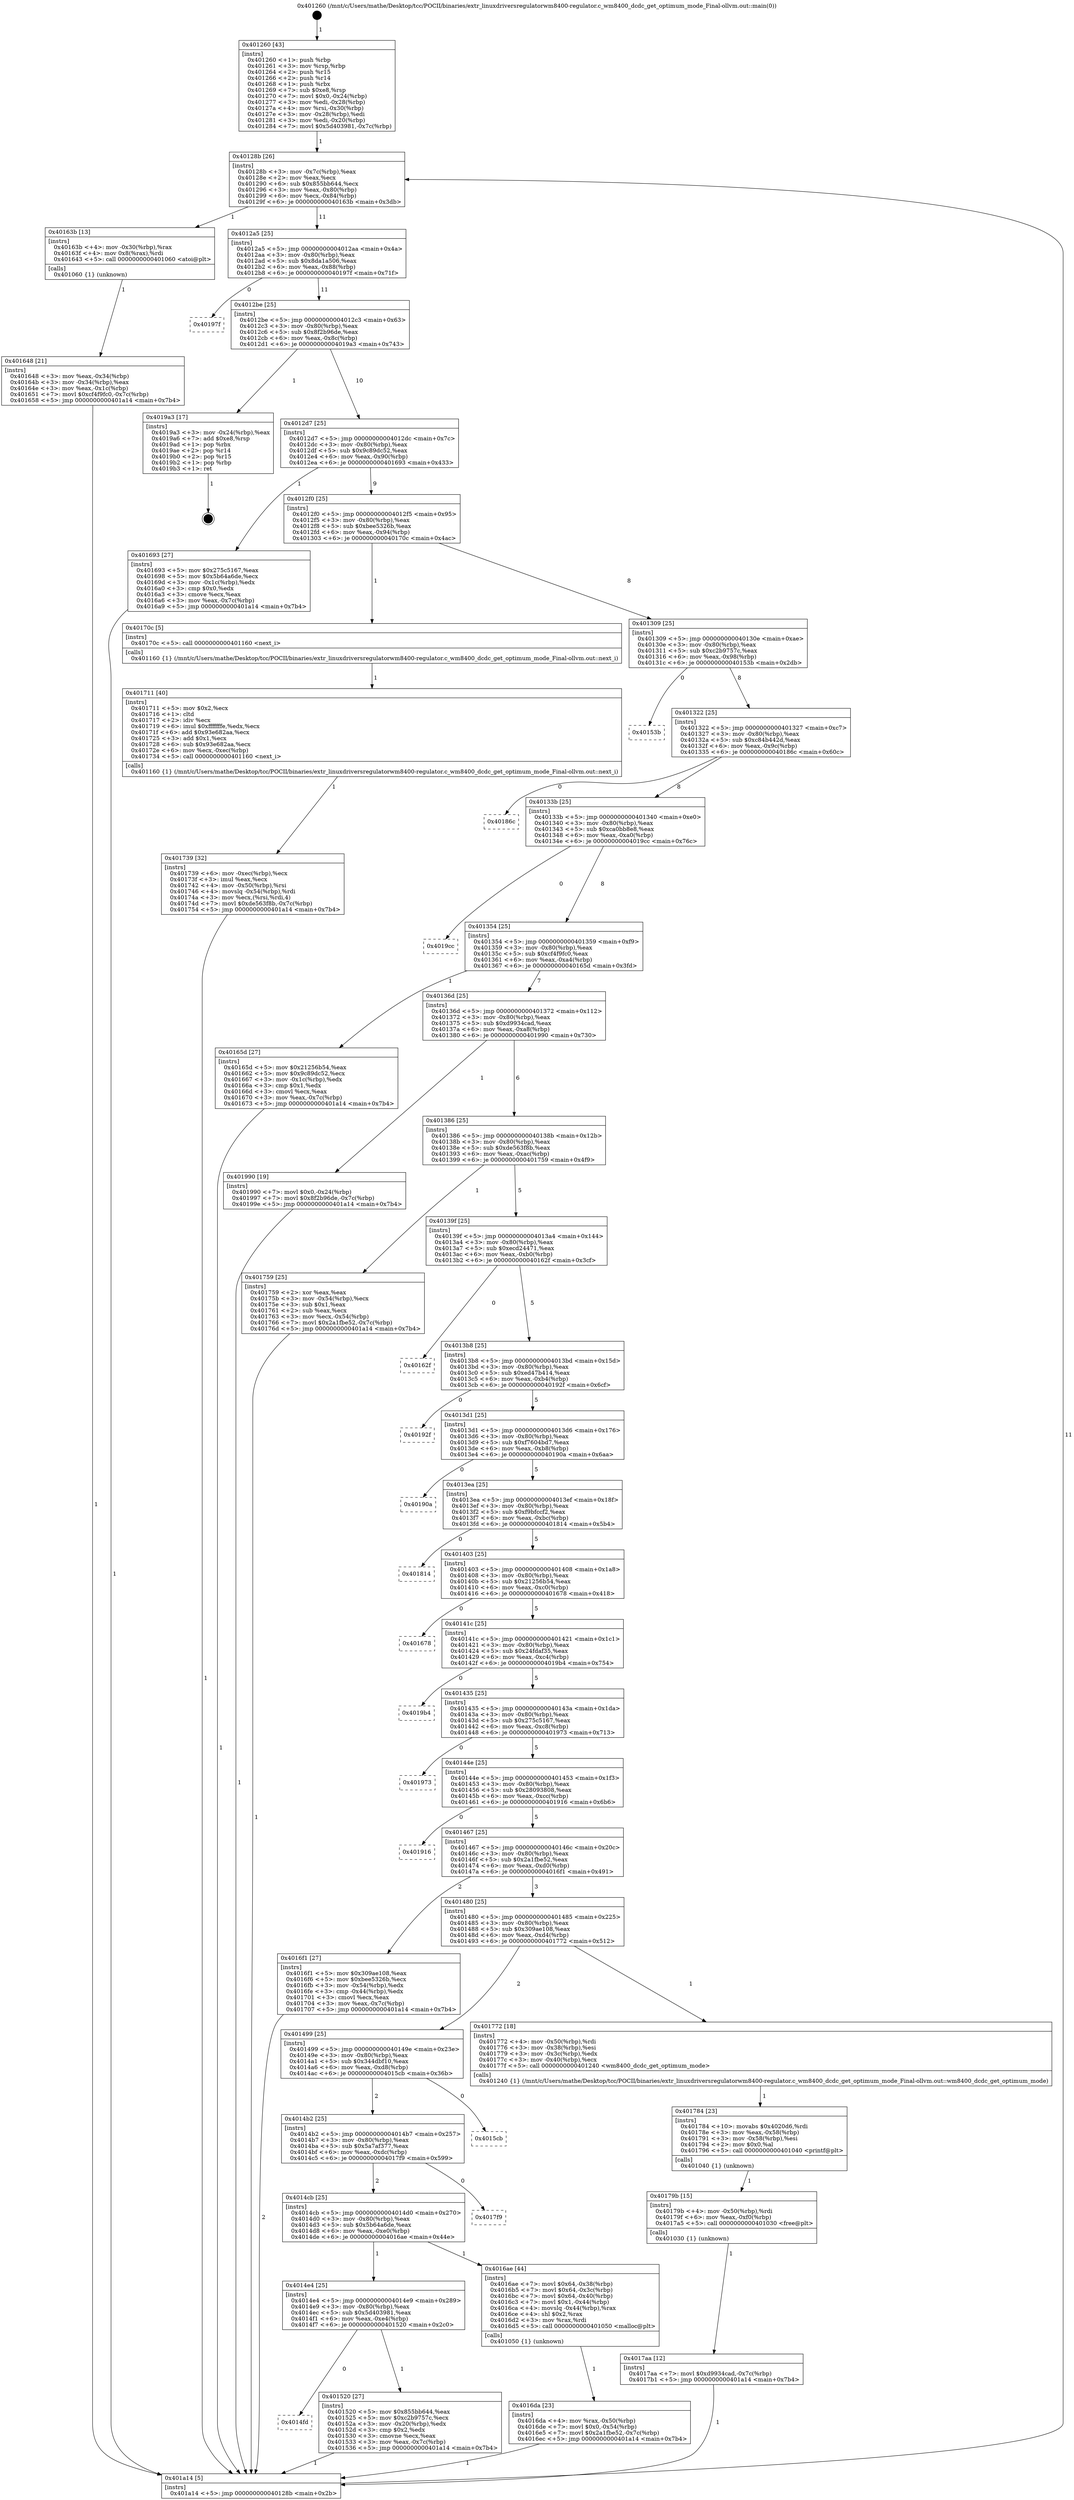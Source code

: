 digraph "0x401260" {
  label = "0x401260 (/mnt/c/Users/mathe/Desktop/tcc/POCII/binaries/extr_linuxdriversregulatorwm8400-regulator.c_wm8400_dcdc_get_optimum_mode_Final-ollvm.out::main(0))"
  labelloc = "t"
  node[shape=record]

  Entry [label="",width=0.3,height=0.3,shape=circle,fillcolor=black,style=filled]
  "0x40128b" [label="{
     0x40128b [26]\l
     | [instrs]\l
     &nbsp;&nbsp;0x40128b \<+3\>: mov -0x7c(%rbp),%eax\l
     &nbsp;&nbsp;0x40128e \<+2\>: mov %eax,%ecx\l
     &nbsp;&nbsp;0x401290 \<+6\>: sub $0x855bb644,%ecx\l
     &nbsp;&nbsp;0x401296 \<+3\>: mov %eax,-0x80(%rbp)\l
     &nbsp;&nbsp;0x401299 \<+6\>: mov %ecx,-0x84(%rbp)\l
     &nbsp;&nbsp;0x40129f \<+6\>: je 000000000040163b \<main+0x3db\>\l
  }"]
  "0x40163b" [label="{
     0x40163b [13]\l
     | [instrs]\l
     &nbsp;&nbsp;0x40163b \<+4\>: mov -0x30(%rbp),%rax\l
     &nbsp;&nbsp;0x40163f \<+4\>: mov 0x8(%rax),%rdi\l
     &nbsp;&nbsp;0x401643 \<+5\>: call 0000000000401060 \<atoi@plt\>\l
     | [calls]\l
     &nbsp;&nbsp;0x401060 \{1\} (unknown)\l
  }"]
  "0x4012a5" [label="{
     0x4012a5 [25]\l
     | [instrs]\l
     &nbsp;&nbsp;0x4012a5 \<+5\>: jmp 00000000004012aa \<main+0x4a\>\l
     &nbsp;&nbsp;0x4012aa \<+3\>: mov -0x80(%rbp),%eax\l
     &nbsp;&nbsp;0x4012ad \<+5\>: sub $0x8da1a506,%eax\l
     &nbsp;&nbsp;0x4012b2 \<+6\>: mov %eax,-0x88(%rbp)\l
     &nbsp;&nbsp;0x4012b8 \<+6\>: je 000000000040197f \<main+0x71f\>\l
  }"]
  Exit [label="",width=0.3,height=0.3,shape=circle,fillcolor=black,style=filled,peripheries=2]
  "0x40197f" [label="{
     0x40197f\l
  }", style=dashed]
  "0x4012be" [label="{
     0x4012be [25]\l
     | [instrs]\l
     &nbsp;&nbsp;0x4012be \<+5\>: jmp 00000000004012c3 \<main+0x63\>\l
     &nbsp;&nbsp;0x4012c3 \<+3\>: mov -0x80(%rbp),%eax\l
     &nbsp;&nbsp;0x4012c6 \<+5\>: sub $0x8f2b96de,%eax\l
     &nbsp;&nbsp;0x4012cb \<+6\>: mov %eax,-0x8c(%rbp)\l
     &nbsp;&nbsp;0x4012d1 \<+6\>: je 00000000004019a3 \<main+0x743\>\l
  }"]
  "0x4017aa" [label="{
     0x4017aa [12]\l
     | [instrs]\l
     &nbsp;&nbsp;0x4017aa \<+7\>: movl $0xd9934cad,-0x7c(%rbp)\l
     &nbsp;&nbsp;0x4017b1 \<+5\>: jmp 0000000000401a14 \<main+0x7b4\>\l
  }"]
  "0x4019a3" [label="{
     0x4019a3 [17]\l
     | [instrs]\l
     &nbsp;&nbsp;0x4019a3 \<+3\>: mov -0x24(%rbp),%eax\l
     &nbsp;&nbsp;0x4019a6 \<+7\>: add $0xe8,%rsp\l
     &nbsp;&nbsp;0x4019ad \<+1\>: pop %rbx\l
     &nbsp;&nbsp;0x4019ae \<+2\>: pop %r14\l
     &nbsp;&nbsp;0x4019b0 \<+2\>: pop %r15\l
     &nbsp;&nbsp;0x4019b2 \<+1\>: pop %rbp\l
     &nbsp;&nbsp;0x4019b3 \<+1\>: ret\l
  }"]
  "0x4012d7" [label="{
     0x4012d7 [25]\l
     | [instrs]\l
     &nbsp;&nbsp;0x4012d7 \<+5\>: jmp 00000000004012dc \<main+0x7c\>\l
     &nbsp;&nbsp;0x4012dc \<+3\>: mov -0x80(%rbp),%eax\l
     &nbsp;&nbsp;0x4012df \<+5\>: sub $0x9c89dc52,%eax\l
     &nbsp;&nbsp;0x4012e4 \<+6\>: mov %eax,-0x90(%rbp)\l
     &nbsp;&nbsp;0x4012ea \<+6\>: je 0000000000401693 \<main+0x433\>\l
  }"]
  "0x40179b" [label="{
     0x40179b [15]\l
     | [instrs]\l
     &nbsp;&nbsp;0x40179b \<+4\>: mov -0x50(%rbp),%rdi\l
     &nbsp;&nbsp;0x40179f \<+6\>: mov %eax,-0xf0(%rbp)\l
     &nbsp;&nbsp;0x4017a5 \<+5\>: call 0000000000401030 \<free@plt\>\l
     | [calls]\l
     &nbsp;&nbsp;0x401030 \{1\} (unknown)\l
  }"]
  "0x401693" [label="{
     0x401693 [27]\l
     | [instrs]\l
     &nbsp;&nbsp;0x401693 \<+5\>: mov $0x275c5167,%eax\l
     &nbsp;&nbsp;0x401698 \<+5\>: mov $0x5b64a6de,%ecx\l
     &nbsp;&nbsp;0x40169d \<+3\>: mov -0x1c(%rbp),%edx\l
     &nbsp;&nbsp;0x4016a0 \<+3\>: cmp $0x0,%edx\l
     &nbsp;&nbsp;0x4016a3 \<+3\>: cmove %ecx,%eax\l
     &nbsp;&nbsp;0x4016a6 \<+3\>: mov %eax,-0x7c(%rbp)\l
     &nbsp;&nbsp;0x4016a9 \<+5\>: jmp 0000000000401a14 \<main+0x7b4\>\l
  }"]
  "0x4012f0" [label="{
     0x4012f0 [25]\l
     | [instrs]\l
     &nbsp;&nbsp;0x4012f0 \<+5\>: jmp 00000000004012f5 \<main+0x95\>\l
     &nbsp;&nbsp;0x4012f5 \<+3\>: mov -0x80(%rbp),%eax\l
     &nbsp;&nbsp;0x4012f8 \<+5\>: sub $0xbee5326b,%eax\l
     &nbsp;&nbsp;0x4012fd \<+6\>: mov %eax,-0x94(%rbp)\l
     &nbsp;&nbsp;0x401303 \<+6\>: je 000000000040170c \<main+0x4ac\>\l
  }"]
  "0x401784" [label="{
     0x401784 [23]\l
     | [instrs]\l
     &nbsp;&nbsp;0x401784 \<+10\>: movabs $0x4020d6,%rdi\l
     &nbsp;&nbsp;0x40178e \<+3\>: mov %eax,-0x58(%rbp)\l
     &nbsp;&nbsp;0x401791 \<+3\>: mov -0x58(%rbp),%esi\l
     &nbsp;&nbsp;0x401794 \<+2\>: mov $0x0,%al\l
     &nbsp;&nbsp;0x401796 \<+5\>: call 0000000000401040 \<printf@plt\>\l
     | [calls]\l
     &nbsp;&nbsp;0x401040 \{1\} (unknown)\l
  }"]
  "0x40170c" [label="{
     0x40170c [5]\l
     | [instrs]\l
     &nbsp;&nbsp;0x40170c \<+5\>: call 0000000000401160 \<next_i\>\l
     | [calls]\l
     &nbsp;&nbsp;0x401160 \{1\} (/mnt/c/Users/mathe/Desktop/tcc/POCII/binaries/extr_linuxdriversregulatorwm8400-regulator.c_wm8400_dcdc_get_optimum_mode_Final-ollvm.out::next_i)\l
  }"]
  "0x401309" [label="{
     0x401309 [25]\l
     | [instrs]\l
     &nbsp;&nbsp;0x401309 \<+5\>: jmp 000000000040130e \<main+0xae\>\l
     &nbsp;&nbsp;0x40130e \<+3\>: mov -0x80(%rbp),%eax\l
     &nbsp;&nbsp;0x401311 \<+5\>: sub $0xc2b9757c,%eax\l
     &nbsp;&nbsp;0x401316 \<+6\>: mov %eax,-0x98(%rbp)\l
     &nbsp;&nbsp;0x40131c \<+6\>: je 000000000040153b \<main+0x2db\>\l
  }"]
  "0x401739" [label="{
     0x401739 [32]\l
     | [instrs]\l
     &nbsp;&nbsp;0x401739 \<+6\>: mov -0xec(%rbp),%ecx\l
     &nbsp;&nbsp;0x40173f \<+3\>: imul %eax,%ecx\l
     &nbsp;&nbsp;0x401742 \<+4\>: mov -0x50(%rbp),%rsi\l
     &nbsp;&nbsp;0x401746 \<+4\>: movslq -0x54(%rbp),%rdi\l
     &nbsp;&nbsp;0x40174a \<+3\>: mov %ecx,(%rsi,%rdi,4)\l
     &nbsp;&nbsp;0x40174d \<+7\>: movl $0xde563f8b,-0x7c(%rbp)\l
     &nbsp;&nbsp;0x401754 \<+5\>: jmp 0000000000401a14 \<main+0x7b4\>\l
  }"]
  "0x40153b" [label="{
     0x40153b\l
  }", style=dashed]
  "0x401322" [label="{
     0x401322 [25]\l
     | [instrs]\l
     &nbsp;&nbsp;0x401322 \<+5\>: jmp 0000000000401327 \<main+0xc7\>\l
     &nbsp;&nbsp;0x401327 \<+3\>: mov -0x80(%rbp),%eax\l
     &nbsp;&nbsp;0x40132a \<+5\>: sub $0xc84b442d,%eax\l
     &nbsp;&nbsp;0x40132f \<+6\>: mov %eax,-0x9c(%rbp)\l
     &nbsp;&nbsp;0x401335 \<+6\>: je 000000000040186c \<main+0x60c\>\l
  }"]
  "0x401711" [label="{
     0x401711 [40]\l
     | [instrs]\l
     &nbsp;&nbsp;0x401711 \<+5\>: mov $0x2,%ecx\l
     &nbsp;&nbsp;0x401716 \<+1\>: cltd\l
     &nbsp;&nbsp;0x401717 \<+2\>: idiv %ecx\l
     &nbsp;&nbsp;0x401719 \<+6\>: imul $0xfffffffe,%edx,%ecx\l
     &nbsp;&nbsp;0x40171f \<+6\>: add $0x93e682aa,%ecx\l
     &nbsp;&nbsp;0x401725 \<+3\>: add $0x1,%ecx\l
     &nbsp;&nbsp;0x401728 \<+6\>: sub $0x93e682aa,%ecx\l
     &nbsp;&nbsp;0x40172e \<+6\>: mov %ecx,-0xec(%rbp)\l
     &nbsp;&nbsp;0x401734 \<+5\>: call 0000000000401160 \<next_i\>\l
     | [calls]\l
     &nbsp;&nbsp;0x401160 \{1\} (/mnt/c/Users/mathe/Desktop/tcc/POCII/binaries/extr_linuxdriversregulatorwm8400-regulator.c_wm8400_dcdc_get_optimum_mode_Final-ollvm.out::next_i)\l
  }"]
  "0x40186c" [label="{
     0x40186c\l
  }", style=dashed]
  "0x40133b" [label="{
     0x40133b [25]\l
     | [instrs]\l
     &nbsp;&nbsp;0x40133b \<+5\>: jmp 0000000000401340 \<main+0xe0\>\l
     &nbsp;&nbsp;0x401340 \<+3\>: mov -0x80(%rbp),%eax\l
     &nbsp;&nbsp;0x401343 \<+5\>: sub $0xca0bb8e8,%eax\l
     &nbsp;&nbsp;0x401348 \<+6\>: mov %eax,-0xa0(%rbp)\l
     &nbsp;&nbsp;0x40134e \<+6\>: je 00000000004019cc \<main+0x76c\>\l
  }"]
  "0x4016da" [label="{
     0x4016da [23]\l
     | [instrs]\l
     &nbsp;&nbsp;0x4016da \<+4\>: mov %rax,-0x50(%rbp)\l
     &nbsp;&nbsp;0x4016de \<+7\>: movl $0x0,-0x54(%rbp)\l
     &nbsp;&nbsp;0x4016e5 \<+7\>: movl $0x2a1fbe52,-0x7c(%rbp)\l
     &nbsp;&nbsp;0x4016ec \<+5\>: jmp 0000000000401a14 \<main+0x7b4\>\l
  }"]
  "0x4019cc" [label="{
     0x4019cc\l
  }", style=dashed]
  "0x401354" [label="{
     0x401354 [25]\l
     | [instrs]\l
     &nbsp;&nbsp;0x401354 \<+5\>: jmp 0000000000401359 \<main+0xf9\>\l
     &nbsp;&nbsp;0x401359 \<+3\>: mov -0x80(%rbp),%eax\l
     &nbsp;&nbsp;0x40135c \<+5\>: sub $0xcf4f9fc0,%eax\l
     &nbsp;&nbsp;0x401361 \<+6\>: mov %eax,-0xa4(%rbp)\l
     &nbsp;&nbsp;0x401367 \<+6\>: je 000000000040165d \<main+0x3fd\>\l
  }"]
  "0x401648" [label="{
     0x401648 [21]\l
     | [instrs]\l
     &nbsp;&nbsp;0x401648 \<+3\>: mov %eax,-0x34(%rbp)\l
     &nbsp;&nbsp;0x40164b \<+3\>: mov -0x34(%rbp),%eax\l
     &nbsp;&nbsp;0x40164e \<+3\>: mov %eax,-0x1c(%rbp)\l
     &nbsp;&nbsp;0x401651 \<+7\>: movl $0xcf4f9fc0,-0x7c(%rbp)\l
     &nbsp;&nbsp;0x401658 \<+5\>: jmp 0000000000401a14 \<main+0x7b4\>\l
  }"]
  "0x40165d" [label="{
     0x40165d [27]\l
     | [instrs]\l
     &nbsp;&nbsp;0x40165d \<+5\>: mov $0x21256b54,%eax\l
     &nbsp;&nbsp;0x401662 \<+5\>: mov $0x9c89dc52,%ecx\l
     &nbsp;&nbsp;0x401667 \<+3\>: mov -0x1c(%rbp),%edx\l
     &nbsp;&nbsp;0x40166a \<+3\>: cmp $0x1,%edx\l
     &nbsp;&nbsp;0x40166d \<+3\>: cmovl %ecx,%eax\l
     &nbsp;&nbsp;0x401670 \<+3\>: mov %eax,-0x7c(%rbp)\l
     &nbsp;&nbsp;0x401673 \<+5\>: jmp 0000000000401a14 \<main+0x7b4\>\l
  }"]
  "0x40136d" [label="{
     0x40136d [25]\l
     | [instrs]\l
     &nbsp;&nbsp;0x40136d \<+5\>: jmp 0000000000401372 \<main+0x112\>\l
     &nbsp;&nbsp;0x401372 \<+3\>: mov -0x80(%rbp),%eax\l
     &nbsp;&nbsp;0x401375 \<+5\>: sub $0xd9934cad,%eax\l
     &nbsp;&nbsp;0x40137a \<+6\>: mov %eax,-0xa8(%rbp)\l
     &nbsp;&nbsp;0x401380 \<+6\>: je 0000000000401990 \<main+0x730\>\l
  }"]
  "0x401260" [label="{
     0x401260 [43]\l
     | [instrs]\l
     &nbsp;&nbsp;0x401260 \<+1\>: push %rbp\l
     &nbsp;&nbsp;0x401261 \<+3\>: mov %rsp,%rbp\l
     &nbsp;&nbsp;0x401264 \<+2\>: push %r15\l
     &nbsp;&nbsp;0x401266 \<+2\>: push %r14\l
     &nbsp;&nbsp;0x401268 \<+1\>: push %rbx\l
     &nbsp;&nbsp;0x401269 \<+7\>: sub $0xe8,%rsp\l
     &nbsp;&nbsp;0x401270 \<+7\>: movl $0x0,-0x24(%rbp)\l
     &nbsp;&nbsp;0x401277 \<+3\>: mov %edi,-0x28(%rbp)\l
     &nbsp;&nbsp;0x40127a \<+4\>: mov %rsi,-0x30(%rbp)\l
     &nbsp;&nbsp;0x40127e \<+3\>: mov -0x28(%rbp),%edi\l
     &nbsp;&nbsp;0x401281 \<+3\>: mov %edi,-0x20(%rbp)\l
     &nbsp;&nbsp;0x401284 \<+7\>: movl $0x5d403981,-0x7c(%rbp)\l
  }"]
  "0x401990" [label="{
     0x401990 [19]\l
     | [instrs]\l
     &nbsp;&nbsp;0x401990 \<+7\>: movl $0x0,-0x24(%rbp)\l
     &nbsp;&nbsp;0x401997 \<+7\>: movl $0x8f2b96de,-0x7c(%rbp)\l
     &nbsp;&nbsp;0x40199e \<+5\>: jmp 0000000000401a14 \<main+0x7b4\>\l
  }"]
  "0x401386" [label="{
     0x401386 [25]\l
     | [instrs]\l
     &nbsp;&nbsp;0x401386 \<+5\>: jmp 000000000040138b \<main+0x12b\>\l
     &nbsp;&nbsp;0x40138b \<+3\>: mov -0x80(%rbp),%eax\l
     &nbsp;&nbsp;0x40138e \<+5\>: sub $0xde563f8b,%eax\l
     &nbsp;&nbsp;0x401393 \<+6\>: mov %eax,-0xac(%rbp)\l
     &nbsp;&nbsp;0x401399 \<+6\>: je 0000000000401759 \<main+0x4f9\>\l
  }"]
  "0x401a14" [label="{
     0x401a14 [5]\l
     | [instrs]\l
     &nbsp;&nbsp;0x401a14 \<+5\>: jmp 000000000040128b \<main+0x2b\>\l
  }"]
  "0x401759" [label="{
     0x401759 [25]\l
     | [instrs]\l
     &nbsp;&nbsp;0x401759 \<+2\>: xor %eax,%eax\l
     &nbsp;&nbsp;0x40175b \<+3\>: mov -0x54(%rbp),%ecx\l
     &nbsp;&nbsp;0x40175e \<+3\>: sub $0x1,%eax\l
     &nbsp;&nbsp;0x401761 \<+2\>: sub %eax,%ecx\l
     &nbsp;&nbsp;0x401763 \<+3\>: mov %ecx,-0x54(%rbp)\l
     &nbsp;&nbsp;0x401766 \<+7\>: movl $0x2a1fbe52,-0x7c(%rbp)\l
     &nbsp;&nbsp;0x40176d \<+5\>: jmp 0000000000401a14 \<main+0x7b4\>\l
  }"]
  "0x40139f" [label="{
     0x40139f [25]\l
     | [instrs]\l
     &nbsp;&nbsp;0x40139f \<+5\>: jmp 00000000004013a4 \<main+0x144\>\l
     &nbsp;&nbsp;0x4013a4 \<+3\>: mov -0x80(%rbp),%eax\l
     &nbsp;&nbsp;0x4013a7 \<+5\>: sub $0xecd24471,%eax\l
     &nbsp;&nbsp;0x4013ac \<+6\>: mov %eax,-0xb0(%rbp)\l
     &nbsp;&nbsp;0x4013b2 \<+6\>: je 000000000040162f \<main+0x3cf\>\l
  }"]
  "0x4014fd" [label="{
     0x4014fd\l
  }", style=dashed]
  "0x40162f" [label="{
     0x40162f\l
  }", style=dashed]
  "0x4013b8" [label="{
     0x4013b8 [25]\l
     | [instrs]\l
     &nbsp;&nbsp;0x4013b8 \<+5\>: jmp 00000000004013bd \<main+0x15d\>\l
     &nbsp;&nbsp;0x4013bd \<+3\>: mov -0x80(%rbp),%eax\l
     &nbsp;&nbsp;0x4013c0 \<+5\>: sub $0xed47b414,%eax\l
     &nbsp;&nbsp;0x4013c5 \<+6\>: mov %eax,-0xb4(%rbp)\l
     &nbsp;&nbsp;0x4013cb \<+6\>: je 000000000040192f \<main+0x6cf\>\l
  }"]
  "0x401520" [label="{
     0x401520 [27]\l
     | [instrs]\l
     &nbsp;&nbsp;0x401520 \<+5\>: mov $0x855bb644,%eax\l
     &nbsp;&nbsp;0x401525 \<+5\>: mov $0xc2b9757c,%ecx\l
     &nbsp;&nbsp;0x40152a \<+3\>: mov -0x20(%rbp),%edx\l
     &nbsp;&nbsp;0x40152d \<+3\>: cmp $0x2,%edx\l
     &nbsp;&nbsp;0x401530 \<+3\>: cmovne %ecx,%eax\l
     &nbsp;&nbsp;0x401533 \<+3\>: mov %eax,-0x7c(%rbp)\l
     &nbsp;&nbsp;0x401536 \<+5\>: jmp 0000000000401a14 \<main+0x7b4\>\l
  }"]
  "0x40192f" [label="{
     0x40192f\l
  }", style=dashed]
  "0x4013d1" [label="{
     0x4013d1 [25]\l
     | [instrs]\l
     &nbsp;&nbsp;0x4013d1 \<+5\>: jmp 00000000004013d6 \<main+0x176\>\l
     &nbsp;&nbsp;0x4013d6 \<+3\>: mov -0x80(%rbp),%eax\l
     &nbsp;&nbsp;0x4013d9 \<+5\>: sub $0xf7604bd7,%eax\l
     &nbsp;&nbsp;0x4013de \<+6\>: mov %eax,-0xb8(%rbp)\l
     &nbsp;&nbsp;0x4013e4 \<+6\>: je 000000000040190a \<main+0x6aa\>\l
  }"]
  "0x4014e4" [label="{
     0x4014e4 [25]\l
     | [instrs]\l
     &nbsp;&nbsp;0x4014e4 \<+5\>: jmp 00000000004014e9 \<main+0x289\>\l
     &nbsp;&nbsp;0x4014e9 \<+3\>: mov -0x80(%rbp),%eax\l
     &nbsp;&nbsp;0x4014ec \<+5\>: sub $0x5d403981,%eax\l
     &nbsp;&nbsp;0x4014f1 \<+6\>: mov %eax,-0xe4(%rbp)\l
     &nbsp;&nbsp;0x4014f7 \<+6\>: je 0000000000401520 \<main+0x2c0\>\l
  }"]
  "0x40190a" [label="{
     0x40190a\l
  }", style=dashed]
  "0x4013ea" [label="{
     0x4013ea [25]\l
     | [instrs]\l
     &nbsp;&nbsp;0x4013ea \<+5\>: jmp 00000000004013ef \<main+0x18f\>\l
     &nbsp;&nbsp;0x4013ef \<+3\>: mov -0x80(%rbp),%eax\l
     &nbsp;&nbsp;0x4013f2 \<+5\>: sub $0xf9bfccf2,%eax\l
     &nbsp;&nbsp;0x4013f7 \<+6\>: mov %eax,-0xbc(%rbp)\l
     &nbsp;&nbsp;0x4013fd \<+6\>: je 0000000000401814 \<main+0x5b4\>\l
  }"]
  "0x4016ae" [label="{
     0x4016ae [44]\l
     | [instrs]\l
     &nbsp;&nbsp;0x4016ae \<+7\>: movl $0x64,-0x38(%rbp)\l
     &nbsp;&nbsp;0x4016b5 \<+7\>: movl $0x64,-0x3c(%rbp)\l
     &nbsp;&nbsp;0x4016bc \<+7\>: movl $0x64,-0x40(%rbp)\l
     &nbsp;&nbsp;0x4016c3 \<+7\>: movl $0x1,-0x44(%rbp)\l
     &nbsp;&nbsp;0x4016ca \<+4\>: movslq -0x44(%rbp),%rax\l
     &nbsp;&nbsp;0x4016ce \<+4\>: shl $0x2,%rax\l
     &nbsp;&nbsp;0x4016d2 \<+3\>: mov %rax,%rdi\l
     &nbsp;&nbsp;0x4016d5 \<+5\>: call 0000000000401050 \<malloc@plt\>\l
     | [calls]\l
     &nbsp;&nbsp;0x401050 \{1\} (unknown)\l
  }"]
  "0x401814" [label="{
     0x401814\l
  }", style=dashed]
  "0x401403" [label="{
     0x401403 [25]\l
     | [instrs]\l
     &nbsp;&nbsp;0x401403 \<+5\>: jmp 0000000000401408 \<main+0x1a8\>\l
     &nbsp;&nbsp;0x401408 \<+3\>: mov -0x80(%rbp),%eax\l
     &nbsp;&nbsp;0x40140b \<+5\>: sub $0x21256b54,%eax\l
     &nbsp;&nbsp;0x401410 \<+6\>: mov %eax,-0xc0(%rbp)\l
     &nbsp;&nbsp;0x401416 \<+6\>: je 0000000000401678 \<main+0x418\>\l
  }"]
  "0x4014cb" [label="{
     0x4014cb [25]\l
     | [instrs]\l
     &nbsp;&nbsp;0x4014cb \<+5\>: jmp 00000000004014d0 \<main+0x270\>\l
     &nbsp;&nbsp;0x4014d0 \<+3\>: mov -0x80(%rbp),%eax\l
     &nbsp;&nbsp;0x4014d3 \<+5\>: sub $0x5b64a6de,%eax\l
     &nbsp;&nbsp;0x4014d8 \<+6\>: mov %eax,-0xe0(%rbp)\l
     &nbsp;&nbsp;0x4014de \<+6\>: je 00000000004016ae \<main+0x44e\>\l
  }"]
  "0x401678" [label="{
     0x401678\l
  }", style=dashed]
  "0x40141c" [label="{
     0x40141c [25]\l
     | [instrs]\l
     &nbsp;&nbsp;0x40141c \<+5\>: jmp 0000000000401421 \<main+0x1c1\>\l
     &nbsp;&nbsp;0x401421 \<+3\>: mov -0x80(%rbp),%eax\l
     &nbsp;&nbsp;0x401424 \<+5\>: sub $0x24fdaf35,%eax\l
     &nbsp;&nbsp;0x401429 \<+6\>: mov %eax,-0xc4(%rbp)\l
     &nbsp;&nbsp;0x40142f \<+6\>: je 00000000004019b4 \<main+0x754\>\l
  }"]
  "0x4017f9" [label="{
     0x4017f9\l
  }", style=dashed]
  "0x4019b4" [label="{
     0x4019b4\l
  }", style=dashed]
  "0x401435" [label="{
     0x401435 [25]\l
     | [instrs]\l
     &nbsp;&nbsp;0x401435 \<+5\>: jmp 000000000040143a \<main+0x1da\>\l
     &nbsp;&nbsp;0x40143a \<+3\>: mov -0x80(%rbp),%eax\l
     &nbsp;&nbsp;0x40143d \<+5\>: sub $0x275c5167,%eax\l
     &nbsp;&nbsp;0x401442 \<+6\>: mov %eax,-0xc8(%rbp)\l
     &nbsp;&nbsp;0x401448 \<+6\>: je 0000000000401973 \<main+0x713\>\l
  }"]
  "0x4014b2" [label="{
     0x4014b2 [25]\l
     | [instrs]\l
     &nbsp;&nbsp;0x4014b2 \<+5\>: jmp 00000000004014b7 \<main+0x257\>\l
     &nbsp;&nbsp;0x4014b7 \<+3\>: mov -0x80(%rbp),%eax\l
     &nbsp;&nbsp;0x4014ba \<+5\>: sub $0x5a7af377,%eax\l
     &nbsp;&nbsp;0x4014bf \<+6\>: mov %eax,-0xdc(%rbp)\l
     &nbsp;&nbsp;0x4014c5 \<+6\>: je 00000000004017f9 \<main+0x599\>\l
  }"]
  "0x401973" [label="{
     0x401973\l
  }", style=dashed]
  "0x40144e" [label="{
     0x40144e [25]\l
     | [instrs]\l
     &nbsp;&nbsp;0x40144e \<+5\>: jmp 0000000000401453 \<main+0x1f3\>\l
     &nbsp;&nbsp;0x401453 \<+3\>: mov -0x80(%rbp),%eax\l
     &nbsp;&nbsp;0x401456 \<+5\>: sub $0x28093808,%eax\l
     &nbsp;&nbsp;0x40145b \<+6\>: mov %eax,-0xcc(%rbp)\l
     &nbsp;&nbsp;0x401461 \<+6\>: je 0000000000401916 \<main+0x6b6\>\l
  }"]
  "0x4015cb" [label="{
     0x4015cb\l
  }", style=dashed]
  "0x401916" [label="{
     0x401916\l
  }", style=dashed]
  "0x401467" [label="{
     0x401467 [25]\l
     | [instrs]\l
     &nbsp;&nbsp;0x401467 \<+5\>: jmp 000000000040146c \<main+0x20c\>\l
     &nbsp;&nbsp;0x40146c \<+3\>: mov -0x80(%rbp),%eax\l
     &nbsp;&nbsp;0x40146f \<+5\>: sub $0x2a1fbe52,%eax\l
     &nbsp;&nbsp;0x401474 \<+6\>: mov %eax,-0xd0(%rbp)\l
     &nbsp;&nbsp;0x40147a \<+6\>: je 00000000004016f1 \<main+0x491\>\l
  }"]
  "0x401499" [label="{
     0x401499 [25]\l
     | [instrs]\l
     &nbsp;&nbsp;0x401499 \<+5\>: jmp 000000000040149e \<main+0x23e\>\l
     &nbsp;&nbsp;0x40149e \<+3\>: mov -0x80(%rbp),%eax\l
     &nbsp;&nbsp;0x4014a1 \<+5\>: sub $0x344dbf10,%eax\l
     &nbsp;&nbsp;0x4014a6 \<+6\>: mov %eax,-0xd8(%rbp)\l
     &nbsp;&nbsp;0x4014ac \<+6\>: je 00000000004015cb \<main+0x36b\>\l
  }"]
  "0x4016f1" [label="{
     0x4016f1 [27]\l
     | [instrs]\l
     &nbsp;&nbsp;0x4016f1 \<+5\>: mov $0x309ae108,%eax\l
     &nbsp;&nbsp;0x4016f6 \<+5\>: mov $0xbee5326b,%ecx\l
     &nbsp;&nbsp;0x4016fb \<+3\>: mov -0x54(%rbp),%edx\l
     &nbsp;&nbsp;0x4016fe \<+3\>: cmp -0x44(%rbp),%edx\l
     &nbsp;&nbsp;0x401701 \<+3\>: cmovl %ecx,%eax\l
     &nbsp;&nbsp;0x401704 \<+3\>: mov %eax,-0x7c(%rbp)\l
     &nbsp;&nbsp;0x401707 \<+5\>: jmp 0000000000401a14 \<main+0x7b4\>\l
  }"]
  "0x401480" [label="{
     0x401480 [25]\l
     | [instrs]\l
     &nbsp;&nbsp;0x401480 \<+5\>: jmp 0000000000401485 \<main+0x225\>\l
     &nbsp;&nbsp;0x401485 \<+3\>: mov -0x80(%rbp),%eax\l
     &nbsp;&nbsp;0x401488 \<+5\>: sub $0x309ae108,%eax\l
     &nbsp;&nbsp;0x40148d \<+6\>: mov %eax,-0xd4(%rbp)\l
     &nbsp;&nbsp;0x401493 \<+6\>: je 0000000000401772 \<main+0x512\>\l
  }"]
  "0x401772" [label="{
     0x401772 [18]\l
     | [instrs]\l
     &nbsp;&nbsp;0x401772 \<+4\>: mov -0x50(%rbp),%rdi\l
     &nbsp;&nbsp;0x401776 \<+3\>: mov -0x38(%rbp),%esi\l
     &nbsp;&nbsp;0x401779 \<+3\>: mov -0x3c(%rbp),%edx\l
     &nbsp;&nbsp;0x40177c \<+3\>: mov -0x40(%rbp),%ecx\l
     &nbsp;&nbsp;0x40177f \<+5\>: call 0000000000401240 \<wm8400_dcdc_get_optimum_mode\>\l
     | [calls]\l
     &nbsp;&nbsp;0x401240 \{1\} (/mnt/c/Users/mathe/Desktop/tcc/POCII/binaries/extr_linuxdriversregulatorwm8400-regulator.c_wm8400_dcdc_get_optimum_mode_Final-ollvm.out::wm8400_dcdc_get_optimum_mode)\l
  }"]
  Entry -> "0x401260" [label=" 1"]
  "0x40128b" -> "0x40163b" [label=" 1"]
  "0x40128b" -> "0x4012a5" [label=" 11"]
  "0x4019a3" -> Exit [label=" 1"]
  "0x4012a5" -> "0x40197f" [label=" 0"]
  "0x4012a5" -> "0x4012be" [label=" 11"]
  "0x401990" -> "0x401a14" [label=" 1"]
  "0x4012be" -> "0x4019a3" [label=" 1"]
  "0x4012be" -> "0x4012d7" [label=" 10"]
  "0x4017aa" -> "0x401a14" [label=" 1"]
  "0x4012d7" -> "0x401693" [label=" 1"]
  "0x4012d7" -> "0x4012f0" [label=" 9"]
  "0x40179b" -> "0x4017aa" [label=" 1"]
  "0x4012f0" -> "0x40170c" [label=" 1"]
  "0x4012f0" -> "0x401309" [label=" 8"]
  "0x401784" -> "0x40179b" [label=" 1"]
  "0x401309" -> "0x40153b" [label=" 0"]
  "0x401309" -> "0x401322" [label=" 8"]
  "0x401772" -> "0x401784" [label=" 1"]
  "0x401322" -> "0x40186c" [label=" 0"]
  "0x401322" -> "0x40133b" [label=" 8"]
  "0x401759" -> "0x401a14" [label=" 1"]
  "0x40133b" -> "0x4019cc" [label=" 0"]
  "0x40133b" -> "0x401354" [label=" 8"]
  "0x401739" -> "0x401a14" [label=" 1"]
  "0x401354" -> "0x40165d" [label=" 1"]
  "0x401354" -> "0x40136d" [label=" 7"]
  "0x401711" -> "0x401739" [label=" 1"]
  "0x40136d" -> "0x401990" [label=" 1"]
  "0x40136d" -> "0x401386" [label=" 6"]
  "0x40170c" -> "0x401711" [label=" 1"]
  "0x401386" -> "0x401759" [label=" 1"]
  "0x401386" -> "0x40139f" [label=" 5"]
  "0x4016f1" -> "0x401a14" [label=" 2"]
  "0x40139f" -> "0x40162f" [label=" 0"]
  "0x40139f" -> "0x4013b8" [label=" 5"]
  "0x4016da" -> "0x401a14" [label=" 1"]
  "0x4013b8" -> "0x40192f" [label=" 0"]
  "0x4013b8" -> "0x4013d1" [label=" 5"]
  "0x4016ae" -> "0x4016da" [label=" 1"]
  "0x4013d1" -> "0x40190a" [label=" 0"]
  "0x4013d1" -> "0x4013ea" [label=" 5"]
  "0x40165d" -> "0x401a14" [label=" 1"]
  "0x4013ea" -> "0x401814" [label=" 0"]
  "0x4013ea" -> "0x401403" [label=" 5"]
  "0x401648" -> "0x401a14" [label=" 1"]
  "0x401403" -> "0x401678" [label=" 0"]
  "0x401403" -> "0x40141c" [label=" 5"]
  "0x401a14" -> "0x40128b" [label=" 11"]
  "0x40141c" -> "0x4019b4" [label=" 0"]
  "0x40141c" -> "0x401435" [label=" 5"]
  "0x401260" -> "0x40128b" [label=" 1"]
  "0x401435" -> "0x401973" [label=" 0"]
  "0x401435" -> "0x40144e" [label=" 5"]
  "0x4014e4" -> "0x4014fd" [label=" 0"]
  "0x40144e" -> "0x401916" [label=" 0"]
  "0x40144e" -> "0x401467" [label=" 5"]
  "0x4014e4" -> "0x401520" [label=" 1"]
  "0x401467" -> "0x4016f1" [label=" 2"]
  "0x401467" -> "0x401480" [label=" 3"]
  "0x4014cb" -> "0x4014e4" [label=" 1"]
  "0x401480" -> "0x401772" [label=" 1"]
  "0x401480" -> "0x401499" [label=" 2"]
  "0x401693" -> "0x401a14" [label=" 1"]
  "0x401499" -> "0x4015cb" [label=" 0"]
  "0x401499" -> "0x4014b2" [label=" 2"]
  "0x401520" -> "0x401a14" [label=" 1"]
  "0x4014b2" -> "0x4017f9" [label=" 0"]
  "0x4014b2" -> "0x4014cb" [label=" 2"]
  "0x40163b" -> "0x401648" [label=" 1"]
  "0x4014cb" -> "0x4016ae" [label=" 1"]
}
